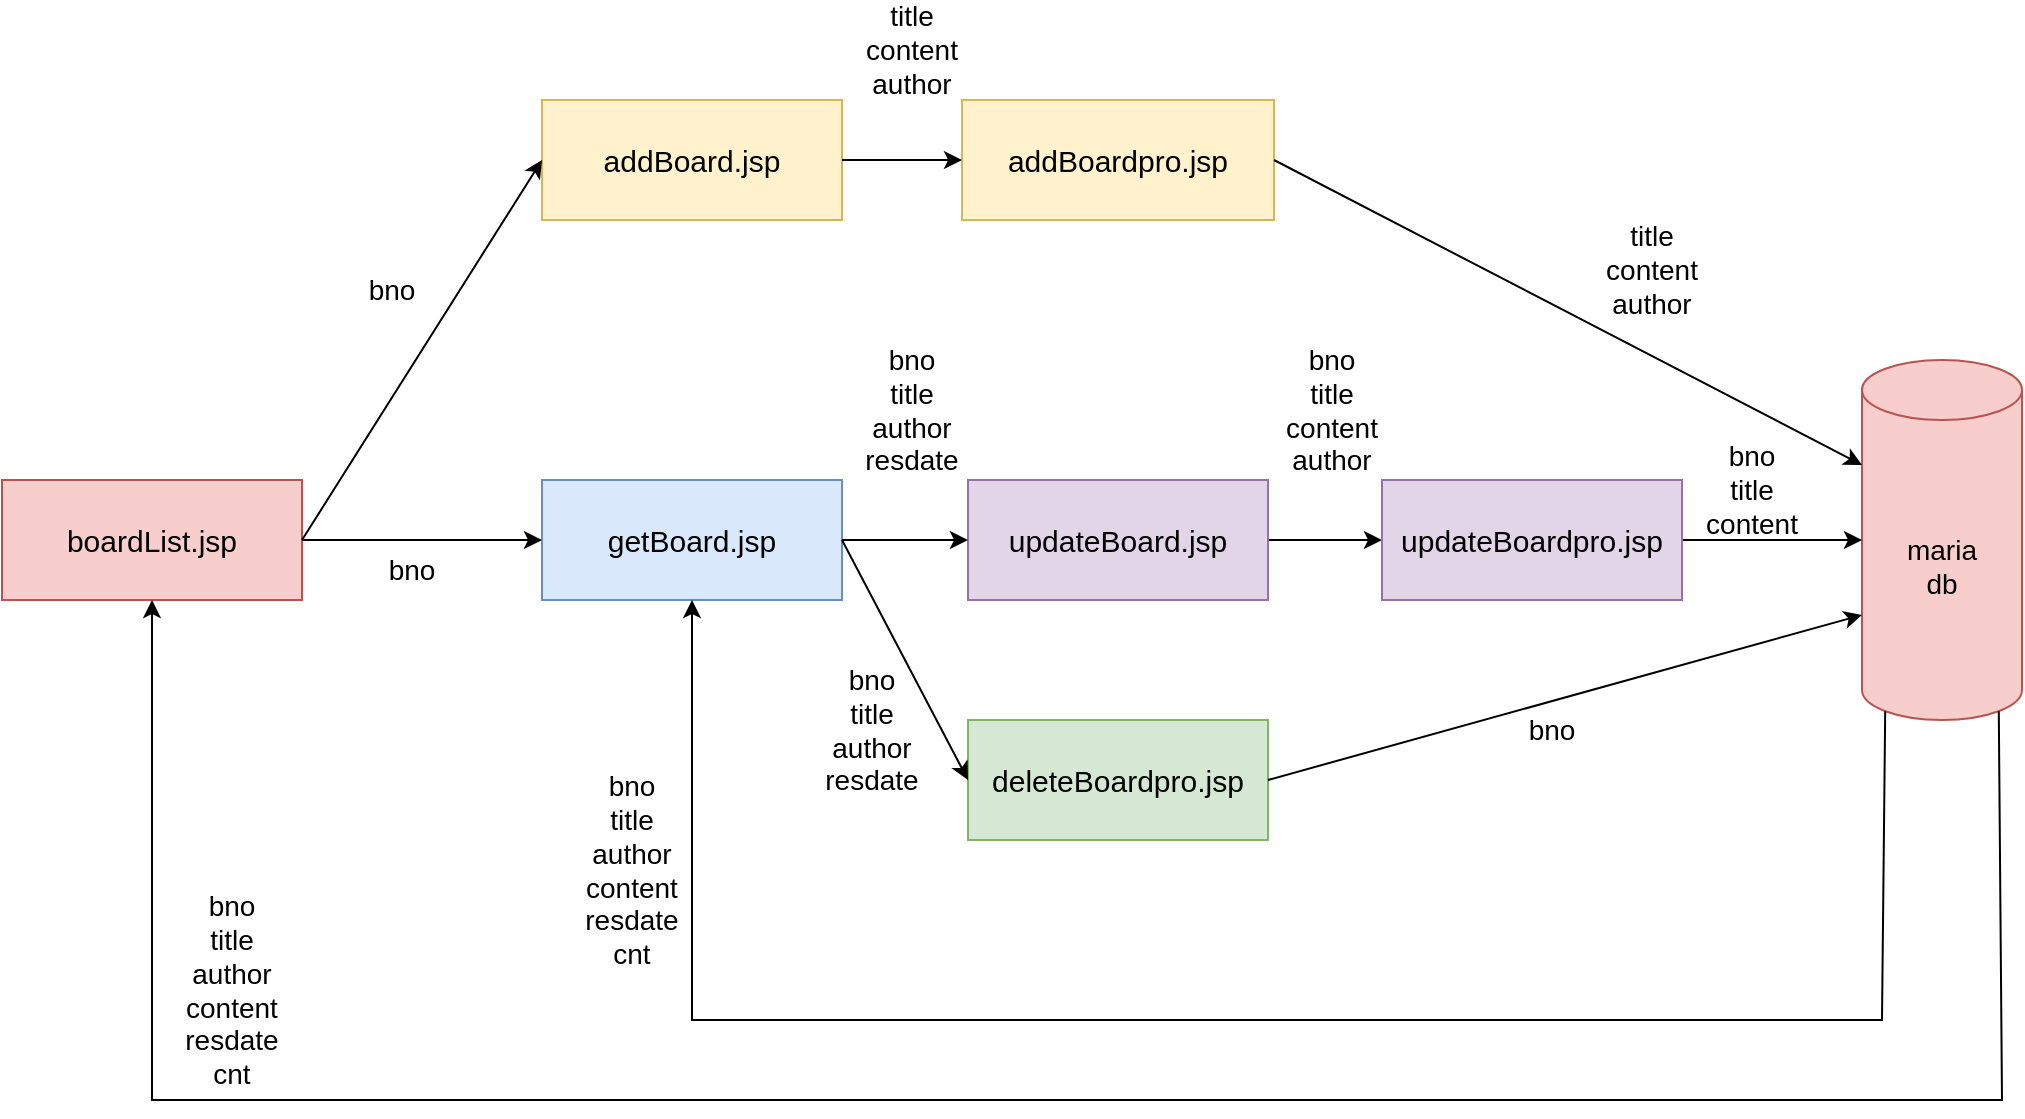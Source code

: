 <mxfile version="21.6.6" type="device">
  <diagram name="페이지-1" id="U7jxarVcp_38xqMJj9Ed">
    <mxGraphModel dx="2261" dy="782" grid="1" gridSize="10" guides="1" tooltips="1" connect="1" arrows="1" fold="1" page="1" pageScale="1" pageWidth="827" pageHeight="1169" math="0" shadow="0">
      <root>
        <mxCell id="0" />
        <mxCell id="1" parent="0" />
        <mxCell id="rOeCQw_Psq-g29SYvuHi-1" value="&lt;font style=&quot;font-size: 15px;&quot;&gt;&lt;font style=&quot;font-size: 15px;&quot;&gt;board&lt;/font&gt;List.jsp&lt;/font&gt;" style="rounded=0;whiteSpace=wrap;html=1;fillColor=#f8cecc;strokeColor=#b85450;" vertex="1" parent="1">
          <mxGeometry x="-50" y="250" width="150" height="60" as="geometry" />
        </mxCell>
        <mxCell id="rOeCQw_Psq-g29SYvuHi-2" value="&lt;span style=&quot;font-size: 15px;&quot;&gt;addBoard.jsp&lt;/span&gt;" style="rounded=0;whiteSpace=wrap;html=1;fillColor=#fff2cc;strokeColor=#d6b656;" vertex="1" parent="1">
          <mxGeometry x="220" y="60" width="150" height="60" as="geometry" />
        </mxCell>
        <mxCell id="rOeCQw_Psq-g29SYvuHi-3" value="&lt;span style=&quot;font-size: 15px;&quot;&gt;addBoardpro.jsp&lt;/span&gt;" style="rounded=0;whiteSpace=wrap;html=1;fillColor=#fff2cc;strokeColor=#d6b656;" vertex="1" parent="1">
          <mxGeometry x="430" y="60" width="156" height="60" as="geometry" />
        </mxCell>
        <mxCell id="rOeCQw_Psq-g29SYvuHi-4" value="&lt;span style=&quot;font-size: 14px;&quot;&gt;maria&lt;br&gt;db&lt;/span&gt;" style="shape=cylinder3;whiteSpace=wrap;html=1;boundedLbl=1;backgroundOutline=1;size=15;fillColor=#f8cecc;strokeColor=#b85450;" vertex="1" parent="1">
          <mxGeometry x="880" y="190" width="80" height="180" as="geometry" />
        </mxCell>
        <mxCell id="rOeCQw_Psq-g29SYvuHi-5" value="" style="endArrow=classic;html=1;rounded=0;exitX=1;exitY=0.5;exitDx=0;exitDy=0;entryX=0;entryY=0.5;entryDx=0;entryDy=0;" edge="1" parent="1" source="rOeCQw_Psq-g29SYvuHi-1" target="rOeCQw_Psq-g29SYvuHi-2">
          <mxGeometry width="50" height="50" relative="1" as="geometry">
            <mxPoint x="390" y="420" as="sourcePoint" />
            <mxPoint x="440" y="370" as="targetPoint" />
          </mxGeometry>
        </mxCell>
        <mxCell id="rOeCQw_Psq-g29SYvuHi-6" value="" style="endArrow=classic;html=1;rounded=0;exitX=1;exitY=0.5;exitDx=0;exitDy=0;entryX=0;entryY=0.5;entryDx=0;entryDy=0;" edge="1" parent="1" source="rOeCQw_Psq-g29SYvuHi-2" target="rOeCQw_Psq-g29SYvuHi-3">
          <mxGeometry width="50" height="50" relative="1" as="geometry">
            <mxPoint x="390" y="420" as="sourcePoint" />
            <mxPoint x="440" y="370" as="targetPoint" />
          </mxGeometry>
        </mxCell>
        <mxCell id="rOeCQw_Psq-g29SYvuHi-7" value="" style="endArrow=classic;html=1;rounded=0;exitX=1;exitY=0.5;exitDx=0;exitDy=0;entryX=0;entryY=0;entryDx=0;entryDy=52.5;entryPerimeter=0;" edge="1" parent="1" source="rOeCQw_Psq-g29SYvuHi-3" target="rOeCQw_Psq-g29SYvuHi-4">
          <mxGeometry width="50" height="50" relative="1" as="geometry">
            <mxPoint x="390" y="420" as="sourcePoint" />
            <mxPoint x="440" y="370" as="targetPoint" />
          </mxGeometry>
        </mxCell>
        <mxCell id="rOeCQw_Psq-g29SYvuHi-8" value="&lt;font style=&quot;font-size: 14px;&quot;&gt;title&lt;br&gt;content&lt;br&gt;author&lt;/font&gt;" style="text;html=1;strokeColor=none;fillColor=none;align=center;verticalAlign=middle;whiteSpace=wrap;rounded=0;" vertex="1" parent="1">
          <mxGeometry x="350" y="20" width="110" height="30" as="geometry" />
        </mxCell>
        <mxCell id="rOeCQw_Psq-g29SYvuHi-9" value="&lt;font style=&quot;font-size: 14px;&quot;&gt;title&lt;br&gt;content&lt;br&gt;author&lt;/font&gt;" style="text;html=1;strokeColor=none;fillColor=none;align=center;verticalAlign=middle;whiteSpace=wrap;rounded=0;rotation=0;" vertex="1" parent="1">
          <mxGeometry x="720" y="130" width="110" height="30" as="geometry" />
        </mxCell>
        <mxCell id="rOeCQw_Psq-g29SYvuHi-11" value="&lt;span style=&quot;font-size: 15px;&quot;&gt;getBoard.jsp&lt;/span&gt;" style="rounded=0;whiteSpace=wrap;html=1;fillColor=#dae8fc;strokeColor=#6c8ebf;" vertex="1" parent="1">
          <mxGeometry x="220" y="250" width="150" height="60" as="geometry" />
        </mxCell>
        <mxCell id="rOeCQw_Psq-g29SYvuHi-12" value="" style="endArrow=classic;html=1;rounded=0;exitX=1;exitY=0.5;exitDx=0;exitDy=0;entryX=0;entryY=0.5;entryDx=0;entryDy=0;" edge="1" parent="1" source="rOeCQw_Psq-g29SYvuHi-1" target="rOeCQw_Psq-g29SYvuHi-11">
          <mxGeometry width="50" height="50" relative="1" as="geometry">
            <mxPoint x="390" y="310" as="sourcePoint" />
            <mxPoint x="440" y="260" as="targetPoint" />
          </mxGeometry>
        </mxCell>
        <mxCell id="rOeCQw_Psq-g29SYvuHi-20" style="edgeStyle=orthogonalEdgeStyle;rounded=0;orthogonalLoop=1;jettySize=auto;html=1;entryX=0;entryY=0.5;entryDx=0;entryDy=0;" edge="1" parent="1" source="rOeCQw_Psq-g29SYvuHi-13" target="rOeCQw_Psq-g29SYvuHi-19">
          <mxGeometry relative="1" as="geometry" />
        </mxCell>
        <mxCell id="rOeCQw_Psq-g29SYvuHi-13" value="&lt;span style=&quot;font-size: 15px;&quot;&gt;updateBoard.jsp&lt;/span&gt;" style="rounded=0;whiteSpace=wrap;html=1;fillColor=#e1d5e7;strokeColor=#9673a6;" vertex="1" parent="1">
          <mxGeometry x="433" y="250" width="150" height="60" as="geometry" />
        </mxCell>
        <mxCell id="rOeCQw_Psq-g29SYvuHi-14" value="&lt;span style=&quot;font-size: 15px;&quot;&gt;deleteBoardpro.jsp&lt;/span&gt;" style="rounded=0;whiteSpace=wrap;html=1;fillColor=#d5e8d4;strokeColor=#82b366;" vertex="1" parent="1">
          <mxGeometry x="433" y="370" width="150" height="60" as="geometry" />
        </mxCell>
        <mxCell id="rOeCQw_Psq-g29SYvuHi-15" value="" style="endArrow=classic;html=1;rounded=0;exitX=1;exitY=0.5;exitDx=0;exitDy=0;entryX=0;entryY=0.5;entryDx=0;entryDy=0;" edge="1" parent="1" source="rOeCQw_Psq-g29SYvuHi-11" target="rOeCQw_Psq-g29SYvuHi-13">
          <mxGeometry width="50" height="50" relative="1" as="geometry">
            <mxPoint x="390" y="310" as="sourcePoint" />
            <mxPoint x="430" y="280" as="targetPoint" />
          </mxGeometry>
        </mxCell>
        <mxCell id="rOeCQw_Psq-g29SYvuHi-16" value="" style="endArrow=classic;html=1;rounded=0;exitX=1;exitY=0.5;exitDx=0;exitDy=0;entryX=0;entryY=0.5;entryDx=0;entryDy=0;" edge="1" parent="1" source="rOeCQw_Psq-g29SYvuHi-11" target="rOeCQw_Psq-g29SYvuHi-14">
          <mxGeometry width="50" height="50" relative="1" as="geometry">
            <mxPoint x="390" y="310" as="sourcePoint" />
            <mxPoint x="440" y="260" as="targetPoint" />
          </mxGeometry>
        </mxCell>
        <mxCell id="rOeCQw_Psq-g29SYvuHi-18" value="" style="endArrow=classic;html=1;rounded=0;entryX=0;entryY=0;entryDx=0;entryDy=127.5;entryPerimeter=0;exitX=1;exitY=0.5;exitDx=0;exitDy=0;" edge="1" parent="1" source="rOeCQw_Psq-g29SYvuHi-14" target="rOeCQw_Psq-g29SYvuHi-4">
          <mxGeometry width="50" height="50" relative="1" as="geometry">
            <mxPoint x="593" y="290" as="sourcePoint" />
            <mxPoint x="730" y="253" as="targetPoint" />
          </mxGeometry>
        </mxCell>
        <mxCell id="rOeCQw_Psq-g29SYvuHi-21" style="edgeStyle=orthogonalEdgeStyle;rounded=0;orthogonalLoop=1;jettySize=auto;html=1;entryX=0;entryY=0.5;entryDx=0;entryDy=0;entryPerimeter=0;" edge="1" parent="1" source="rOeCQw_Psq-g29SYvuHi-19" target="rOeCQw_Psq-g29SYvuHi-4">
          <mxGeometry relative="1" as="geometry" />
        </mxCell>
        <mxCell id="rOeCQw_Psq-g29SYvuHi-19" value="&lt;span style=&quot;font-size: 15px;&quot;&gt;updateBoardpro.jsp&lt;/span&gt;" style="rounded=0;whiteSpace=wrap;html=1;fillColor=#e1d5e7;strokeColor=#9673a6;" vertex="1" parent="1">
          <mxGeometry x="640" y="250" width="150" height="60" as="geometry" />
        </mxCell>
        <mxCell id="rOeCQw_Psq-g29SYvuHi-22" value="&lt;font style=&quot;font-size: 14px;&quot;&gt;bno&lt;br&gt;title&lt;br&gt;author&lt;br&gt;resdate&lt;br&gt;&lt;/font&gt;" style="text;html=1;strokeColor=none;fillColor=none;align=center;verticalAlign=middle;whiteSpace=wrap;rounded=0;rotation=0;" vertex="1" parent="1">
          <mxGeometry x="330" y="360" width="110" height="30" as="geometry" />
        </mxCell>
        <mxCell id="rOeCQw_Psq-g29SYvuHi-23" value="&lt;font style=&quot;font-size: 14px;&quot;&gt;bno&lt;br&gt;title&lt;br&gt;author&lt;br&gt;resdate&lt;br&gt;&lt;/font&gt;" style="text;html=1;strokeColor=none;fillColor=none;align=center;verticalAlign=middle;whiteSpace=wrap;rounded=0;rotation=0;" vertex="1" parent="1">
          <mxGeometry x="350" y="200" width="110" height="30" as="geometry" />
        </mxCell>
        <mxCell id="rOeCQw_Psq-g29SYvuHi-24" value="&lt;font style=&quot;font-size: 14px;&quot;&gt;bno&lt;br&gt;title&lt;br&gt;content&lt;br&gt;author&lt;br&gt;&lt;/font&gt;" style="text;html=1;strokeColor=none;fillColor=none;align=center;verticalAlign=middle;whiteSpace=wrap;rounded=0;rotation=0;" vertex="1" parent="1">
          <mxGeometry x="560" y="200" width="110" height="30" as="geometry" />
        </mxCell>
        <mxCell id="rOeCQw_Psq-g29SYvuHi-25" value="&lt;font style=&quot;font-size: 14px;&quot;&gt;bno&lt;br&gt;title&lt;br&gt;content&lt;br&gt;&lt;/font&gt;" style="text;html=1;strokeColor=none;fillColor=none;align=center;verticalAlign=middle;whiteSpace=wrap;rounded=0;rotation=0;" vertex="1" parent="1">
          <mxGeometry x="770" y="240" width="110" height="30" as="geometry" />
        </mxCell>
        <mxCell id="rOeCQw_Psq-g29SYvuHi-26" value="&lt;font style=&quot;font-size: 14px;&quot;&gt;bno&lt;br&gt;&lt;/font&gt;" style="text;html=1;strokeColor=none;fillColor=none;align=center;verticalAlign=middle;whiteSpace=wrap;rounded=0;rotation=0;" vertex="1" parent="1">
          <mxGeometry x="670" y="360" width="110" height="30" as="geometry" />
        </mxCell>
        <mxCell id="rOeCQw_Psq-g29SYvuHi-28" value="" style="endArrow=classic;html=1;rounded=0;exitX=0.855;exitY=1;exitDx=0;exitDy=-4.35;exitPerimeter=0;entryX=0.5;entryY=1;entryDx=0;entryDy=0;" edge="1" parent="1" source="rOeCQw_Psq-g29SYvuHi-4" target="rOeCQw_Psq-g29SYvuHi-1">
          <mxGeometry width="50" height="50" relative="1" as="geometry">
            <mxPoint x="390" y="210" as="sourcePoint" />
            <mxPoint x="440" y="160" as="targetPoint" />
            <Array as="points">
              <mxPoint x="950" y="560" />
              <mxPoint x="25" y="560" />
            </Array>
          </mxGeometry>
        </mxCell>
        <mxCell id="rOeCQw_Psq-g29SYvuHi-29" value="" style="endArrow=classic;html=1;rounded=0;exitX=0.145;exitY=1;exitDx=0;exitDy=-4.35;exitPerimeter=0;entryX=0.5;entryY=1;entryDx=0;entryDy=0;" edge="1" parent="1" source="rOeCQw_Psq-g29SYvuHi-4" target="rOeCQw_Psq-g29SYvuHi-11">
          <mxGeometry width="50" height="50" relative="1" as="geometry">
            <mxPoint x="390" y="210" as="sourcePoint" />
            <mxPoint x="440" y="160" as="targetPoint" />
            <Array as="points">
              <mxPoint x="890" y="520" />
              <mxPoint x="295" y="520" />
            </Array>
          </mxGeometry>
        </mxCell>
        <mxCell id="rOeCQw_Psq-g29SYvuHi-30" value="&lt;font style=&quot;font-size: 14px;&quot;&gt;bno&lt;br&gt;title&lt;br&gt;author&lt;br&gt;content&lt;br&gt;resdate&lt;br&gt;cnt&lt;br&gt;&lt;/font&gt;" style="text;html=1;strokeColor=none;fillColor=none;align=center;verticalAlign=middle;whiteSpace=wrap;rounded=0;rotation=0;" vertex="1" parent="1">
          <mxGeometry x="210" y="390" width="110" height="110" as="geometry" />
        </mxCell>
        <mxCell id="rOeCQw_Psq-g29SYvuHi-31" value="&lt;font style=&quot;font-size: 14px;&quot;&gt;bno&lt;br&gt;&lt;/font&gt;" style="text;html=1;strokeColor=none;fillColor=none;align=center;verticalAlign=middle;whiteSpace=wrap;rounded=0;rotation=0;" vertex="1" parent="1">
          <mxGeometry x="100" y="280" width="110" height="30" as="geometry" />
        </mxCell>
        <mxCell id="rOeCQw_Psq-g29SYvuHi-32" value="&lt;font style=&quot;font-size: 14px;&quot;&gt;bno&lt;br&gt;&lt;/font&gt;" style="text;html=1;strokeColor=none;fillColor=none;align=center;verticalAlign=middle;whiteSpace=wrap;rounded=0;rotation=0;" vertex="1" parent="1">
          <mxGeometry x="90" y="140" width="110" height="30" as="geometry" />
        </mxCell>
        <mxCell id="rOeCQw_Psq-g29SYvuHi-33" value="&lt;font style=&quot;font-size: 14px;&quot;&gt;bno&lt;br&gt;title&lt;br&gt;author&lt;br&gt;content&lt;br&gt;resdate&lt;br&gt;cnt&lt;br&gt;&lt;/font&gt;" style="text;html=1;strokeColor=none;fillColor=none;align=center;verticalAlign=middle;whiteSpace=wrap;rounded=0;rotation=0;" vertex="1" parent="1">
          <mxGeometry x="10" y="450" width="110" height="110" as="geometry" />
        </mxCell>
      </root>
    </mxGraphModel>
  </diagram>
</mxfile>
